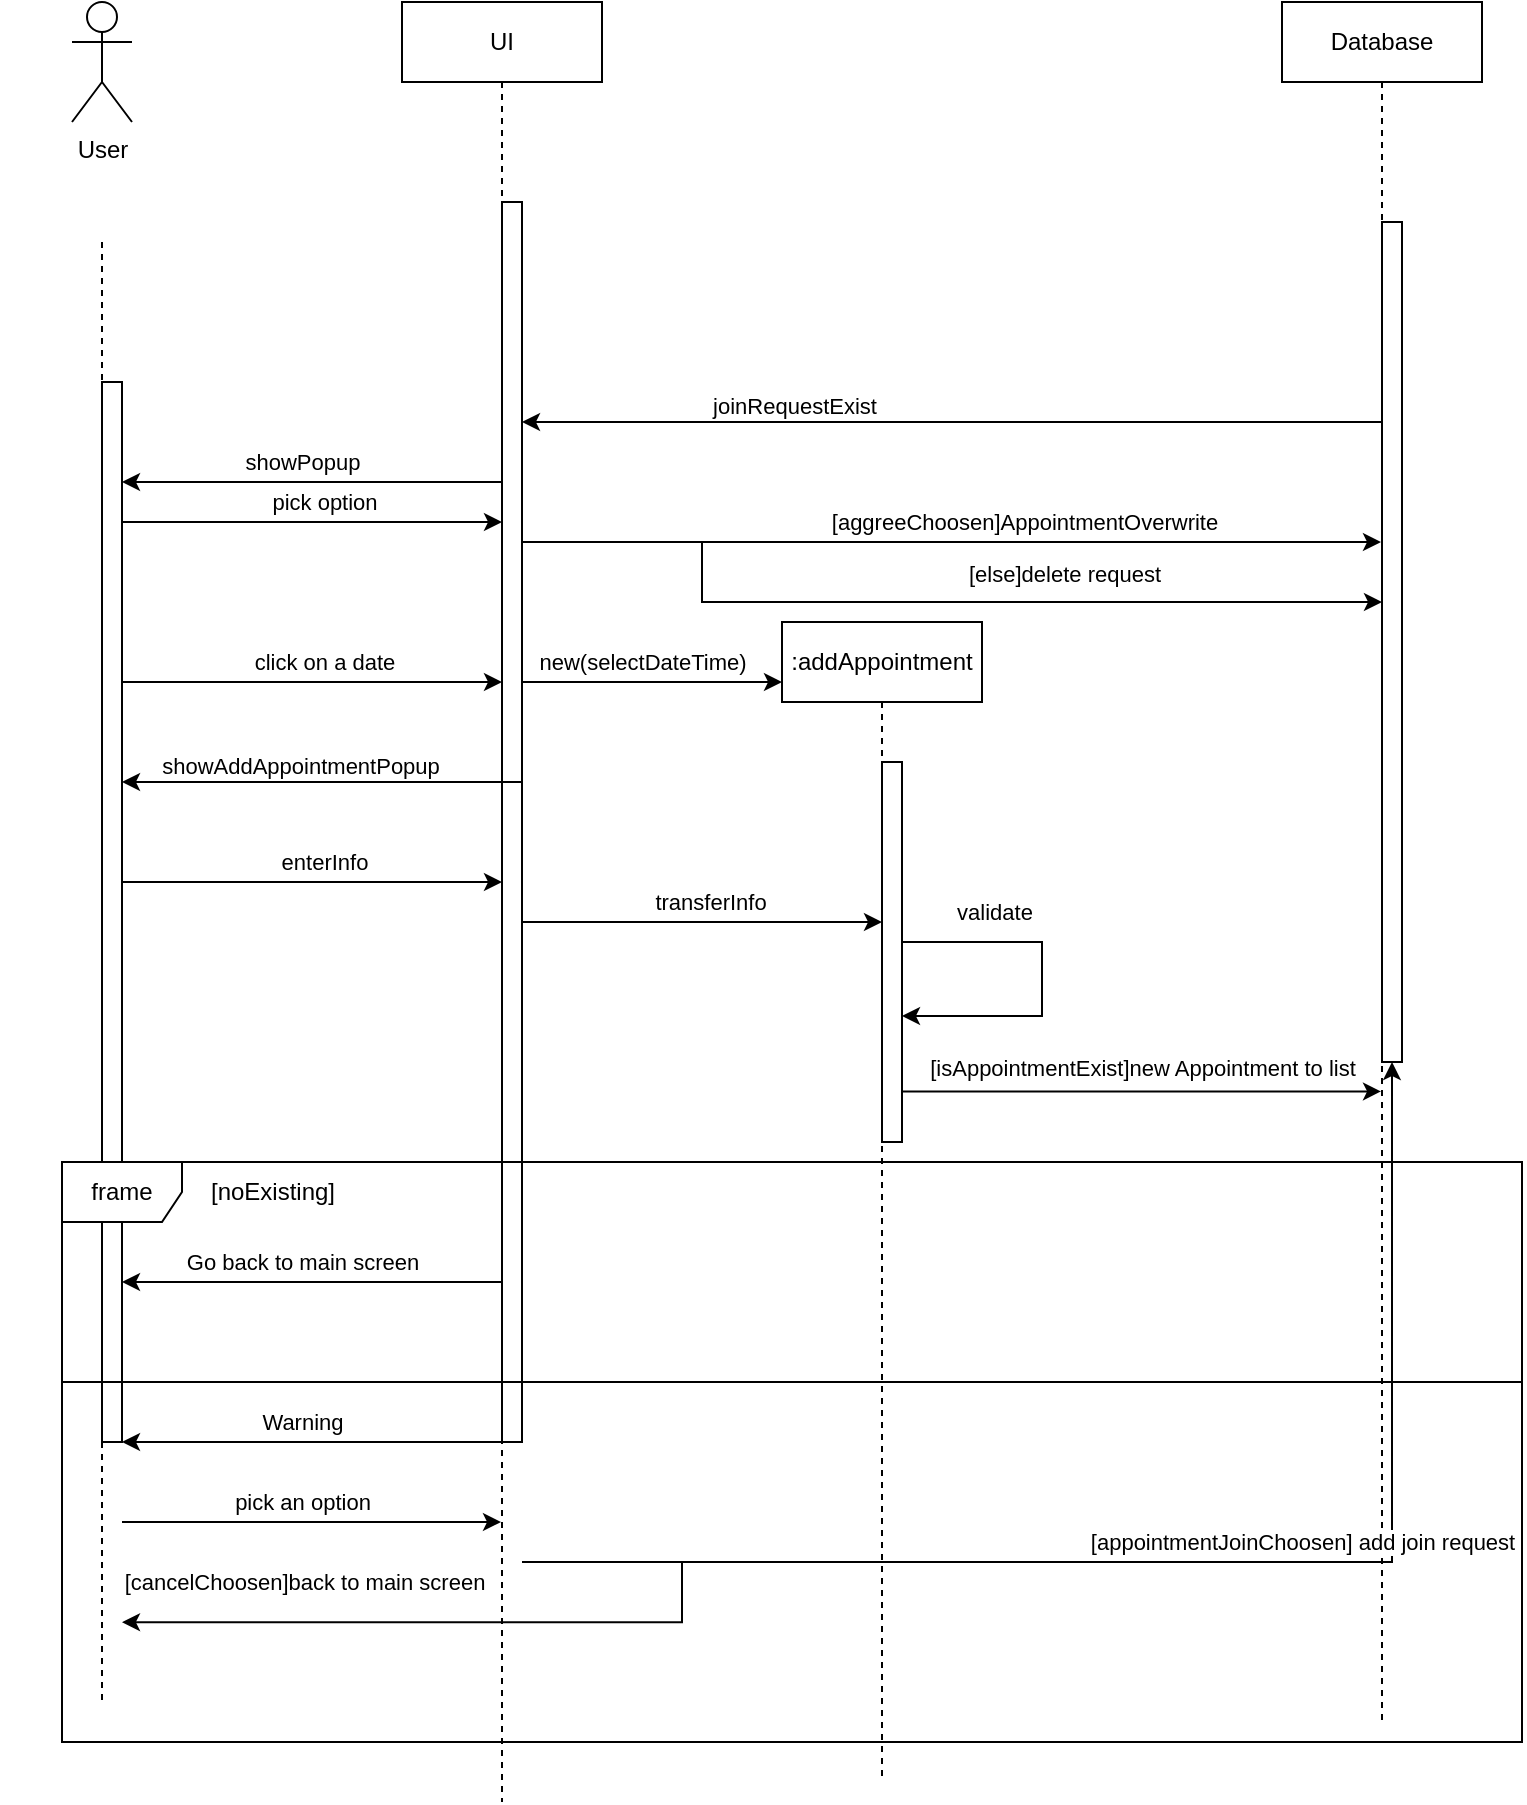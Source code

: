 <mxfile version="24.4.2" type="github">
  <diagram name="Page-1" id="2YBvvXClWsGukQMizWep">
    <mxGraphModel dx="1984" dy="2228" grid="1" gridSize="10" guides="1" tooltips="1" connect="1" arrows="1" fold="1" page="1" pageScale="1" pageWidth="850" pageHeight="1100" math="0" shadow="0">
      <root>
        <mxCell id="0" />
        <mxCell id="1" parent="0" />
        <mxCell id="aM9ryv3xv72pqoxQDRHE-1" value="" style="shape=umlLifeline;perimeter=lifelinePerimeter;whiteSpace=wrap;html=1;container=0;dropTarget=0;collapsible=0;recursiveResize=0;outlineConnect=0;portConstraint=eastwest;newEdgeStyle={&quot;edgeStyle&quot;:&quot;elbowEdgeStyle&quot;,&quot;elbow&quot;:&quot;vertical&quot;,&quot;curved&quot;:0,&quot;rounded&quot;:0};size=0;" parent="1" vertex="1">
          <mxGeometry x="20" y="-60" width="100" height="730" as="geometry" />
        </mxCell>
        <mxCell id="LpX58kXiAm7gqNkwwqnl-2" value="" style="html=1;points=[];perimeter=orthogonalPerimeter;outlineConnect=0;targetShapes=umlLifeline;portConstraint=eastwest;newEdgeStyle={&quot;edgeStyle&quot;:&quot;elbowEdgeStyle&quot;,&quot;elbow&quot;:&quot;vertical&quot;,&quot;curved&quot;:0,&quot;rounded&quot;:0};" vertex="1" parent="aM9ryv3xv72pqoxQDRHE-1">
          <mxGeometry x="50" y="70" width="10" height="530" as="geometry" />
        </mxCell>
        <mxCell id="aM9ryv3xv72pqoxQDRHE-5" value="UI" style="shape=umlLifeline;perimeter=lifelinePerimeter;whiteSpace=wrap;html=1;container=0;dropTarget=0;collapsible=0;recursiveResize=0;outlineConnect=0;portConstraint=eastwest;newEdgeStyle={&quot;edgeStyle&quot;:&quot;elbowEdgeStyle&quot;,&quot;elbow&quot;:&quot;vertical&quot;,&quot;curved&quot;:0,&quot;rounded&quot;:0};" parent="1" vertex="1">
          <mxGeometry x="220" y="-180" width="100" height="900" as="geometry" />
        </mxCell>
        <mxCell id="LpX58kXiAm7gqNkwwqnl-4" value="" style="html=1;points=[];perimeter=orthogonalPerimeter;outlineConnect=0;targetShapes=umlLifeline;portConstraint=eastwest;newEdgeStyle={&quot;edgeStyle&quot;:&quot;elbowEdgeStyle&quot;,&quot;elbow&quot;:&quot;vertical&quot;,&quot;curved&quot;:0,&quot;rounded&quot;:0};" vertex="1" parent="aM9ryv3xv72pqoxQDRHE-5">
          <mxGeometry x="50" y="100" width="10" height="620" as="geometry" />
        </mxCell>
        <mxCell id="LpX58kXiAm7gqNkwwqnl-1" value="User" style="shape=umlActor;verticalLabelPosition=bottom;verticalAlign=top;html=1;outlineConnect=0;" vertex="1" parent="1">
          <mxGeometry x="55" y="-180" width="30" height="60" as="geometry" />
        </mxCell>
        <mxCell id="LpX58kXiAm7gqNkwwqnl-5" value="" style="endArrow=classic;html=1;rounded=0;" edge="1" parent="1">
          <mxGeometry width="50" height="50" relative="1" as="geometry">
            <mxPoint x="80" y="160.0" as="sourcePoint" />
            <mxPoint x="270" y="160.0" as="targetPoint" />
          </mxGeometry>
        </mxCell>
        <mxCell id="LpX58kXiAm7gqNkwwqnl-12" value="click on a date" style="edgeLabel;html=1;align=center;verticalAlign=middle;resizable=0;points=[];" vertex="1" connectable="0" parent="LpX58kXiAm7gqNkwwqnl-5">
          <mxGeometry x="0.257" y="2" relative="1" as="geometry">
            <mxPoint x="-19" y="-8" as="offset" />
          </mxGeometry>
        </mxCell>
        <mxCell id="LpX58kXiAm7gqNkwwqnl-6" value=":addAppointment" style="shape=umlLifeline;perimeter=lifelinePerimeter;whiteSpace=wrap;html=1;container=0;dropTarget=0;collapsible=0;recursiveResize=0;outlineConnect=0;portConstraint=eastwest;newEdgeStyle={&quot;edgeStyle&quot;:&quot;elbowEdgeStyle&quot;,&quot;elbow&quot;:&quot;vertical&quot;,&quot;curved&quot;:0,&quot;rounded&quot;:0};" vertex="1" parent="1">
          <mxGeometry x="410" y="130" width="100" height="580" as="geometry" />
        </mxCell>
        <mxCell id="LpX58kXiAm7gqNkwwqnl-7" value="" style="html=1;points=[];perimeter=orthogonalPerimeter;outlineConnect=0;targetShapes=umlLifeline;portConstraint=eastwest;newEdgeStyle={&quot;edgeStyle&quot;:&quot;elbowEdgeStyle&quot;,&quot;elbow&quot;:&quot;vertical&quot;,&quot;curved&quot;:0,&quot;rounded&quot;:0};" vertex="1" parent="LpX58kXiAm7gqNkwwqnl-6">
          <mxGeometry x="50" y="70" width="10" height="190" as="geometry" />
        </mxCell>
        <mxCell id="LpX58kXiAm7gqNkwwqnl-8" value="Database" style="shape=umlLifeline;perimeter=lifelinePerimeter;whiteSpace=wrap;html=1;container=0;dropTarget=0;collapsible=0;recursiveResize=0;outlineConnect=0;portConstraint=eastwest;newEdgeStyle={&quot;edgeStyle&quot;:&quot;elbowEdgeStyle&quot;,&quot;elbow&quot;:&quot;vertical&quot;,&quot;curved&quot;:0,&quot;rounded&quot;:0};" vertex="1" parent="1">
          <mxGeometry x="660" y="-180" width="100" height="860" as="geometry" />
        </mxCell>
        <mxCell id="LpX58kXiAm7gqNkwwqnl-9" value="" style="html=1;points=[];perimeter=orthogonalPerimeter;outlineConnect=0;targetShapes=umlLifeline;portConstraint=eastwest;newEdgeStyle={&quot;edgeStyle&quot;:&quot;elbowEdgeStyle&quot;,&quot;elbow&quot;:&quot;vertical&quot;,&quot;curved&quot;:0,&quot;rounded&quot;:0};" vertex="1" parent="LpX58kXiAm7gqNkwwqnl-8">
          <mxGeometry x="50" y="110" width="10" height="420" as="geometry" />
        </mxCell>
        <mxCell id="LpX58kXiAm7gqNkwwqnl-10" value="" style="endArrow=classic;html=1;rounded=0;" edge="1" parent="1">
          <mxGeometry width="50" height="50" relative="1" as="geometry">
            <mxPoint x="280" y="160.0" as="sourcePoint" />
            <mxPoint x="410" y="160" as="targetPoint" />
          </mxGeometry>
        </mxCell>
        <mxCell id="LpX58kXiAm7gqNkwwqnl-11" value="new(selectDateTime)" style="edgeLabel;html=1;align=center;verticalAlign=middle;resizable=0;points=[];" vertex="1" connectable="0" parent="LpX58kXiAm7gqNkwwqnl-10">
          <mxGeometry x="0.265" y="1" relative="1" as="geometry">
            <mxPoint x="-22" y="-9" as="offset" />
          </mxGeometry>
        </mxCell>
        <mxCell id="LpX58kXiAm7gqNkwwqnl-13" value="" style="endArrow=classic;html=1;rounded=0;" edge="1" parent="1">
          <mxGeometry width="50" height="50" relative="1" as="geometry">
            <mxPoint x="279.63" y="210.0" as="sourcePoint" />
            <mxPoint x="80.001" y="210.0" as="targetPoint" />
          </mxGeometry>
        </mxCell>
        <mxCell id="LpX58kXiAm7gqNkwwqnl-14" value="showAddAppointmentPopup" style="edgeLabel;html=1;align=center;verticalAlign=middle;resizable=0;points=[];" vertex="1" connectable="0" parent="LpX58kXiAm7gqNkwwqnl-13">
          <mxGeometry x="0.265" y="1" relative="1" as="geometry">
            <mxPoint x="16" y="-9" as="offset" />
          </mxGeometry>
        </mxCell>
        <mxCell id="LpX58kXiAm7gqNkwwqnl-15" value="" style="endArrow=classic;html=1;rounded=0;" edge="1" parent="1">
          <mxGeometry width="50" height="50" relative="1" as="geometry">
            <mxPoint x="80" y="260.0" as="sourcePoint" />
            <mxPoint x="270" y="260.0" as="targetPoint" />
          </mxGeometry>
        </mxCell>
        <mxCell id="LpX58kXiAm7gqNkwwqnl-16" value="enterInfo" style="edgeLabel;html=1;align=center;verticalAlign=middle;resizable=0;points=[];" vertex="1" connectable="0" parent="LpX58kXiAm7gqNkwwqnl-15">
          <mxGeometry x="0.257" y="2" relative="1" as="geometry">
            <mxPoint x="-19" y="-8" as="offset" />
          </mxGeometry>
        </mxCell>
        <mxCell id="LpX58kXiAm7gqNkwwqnl-17" value="" style="endArrow=classic;html=1;rounded=0;" edge="1" parent="1">
          <mxGeometry width="50" height="50" relative="1" as="geometry">
            <mxPoint x="280" y="280.0" as="sourcePoint" />
            <mxPoint x="460" y="280" as="targetPoint" />
          </mxGeometry>
        </mxCell>
        <mxCell id="LpX58kXiAm7gqNkwwqnl-18" value="transferInfo" style="edgeLabel;html=1;align=center;verticalAlign=middle;resizable=0;points=[];" vertex="1" connectable="0" parent="LpX58kXiAm7gqNkwwqnl-17">
          <mxGeometry x="0.257" y="2" relative="1" as="geometry">
            <mxPoint x="-19" y="-8" as="offset" />
          </mxGeometry>
        </mxCell>
        <mxCell id="LpX58kXiAm7gqNkwwqnl-25" value="frame" style="shape=umlFrame;whiteSpace=wrap;html=1;pointerEvents=0;" vertex="1" parent="1">
          <mxGeometry x="50" y="400" width="730" height="290" as="geometry" />
        </mxCell>
        <mxCell id="LpX58kXiAm7gqNkwwqnl-26" value="" style="endArrow=none;html=1;rounded=0;" edge="1" parent="1">
          <mxGeometry width="50" height="50" relative="1" as="geometry">
            <mxPoint x="780" y="510" as="sourcePoint" />
            <mxPoint x="50" y="510" as="targetPoint" />
          </mxGeometry>
        </mxCell>
        <mxCell id="LpX58kXiAm7gqNkwwqnl-27" value="[noExisting]" style="text;html=1;align=center;verticalAlign=middle;resizable=0;points=[];autosize=1;strokeColor=none;fillColor=none;" vertex="1" parent="1">
          <mxGeometry x="110" y="400" width="90" height="30" as="geometry" />
        </mxCell>
        <mxCell id="LpX58kXiAm7gqNkwwqnl-28" style="edgeStyle=elbowEdgeStyle;rounded=0;orthogonalLoop=1;jettySize=auto;html=1;elbow=vertical;curved=0;" edge="1" parent="1">
          <mxGeometry relative="1" as="geometry">
            <mxPoint x="470" y="364.794" as="sourcePoint" />
            <mxPoint x="709.5" y="364.71" as="targetPoint" />
            <Array as="points">
              <mxPoint x="440" y="364.71" />
            </Array>
          </mxGeometry>
        </mxCell>
        <mxCell id="LpX58kXiAm7gqNkwwqnl-29" value="[isAppointmentExist]new Appointment to list" style="edgeLabel;html=1;align=center;verticalAlign=middle;resizable=0;points=[];" vertex="1" connectable="0" parent="LpX58kXiAm7gqNkwwqnl-28">
          <mxGeometry x="0.512" y="2" relative="1" as="geometry">
            <mxPoint x="-61" y="-10" as="offset" />
          </mxGeometry>
        </mxCell>
        <mxCell id="LpX58kXiAm7gqNkwwqnl-21" style="edgeStyle=elbowEdgeStyle;rounded=0;orthogonalLoop=1;jettySize=auto;html=1;elbow=horizontal;curved=0;" edge="1" parent="1">
          <mxGeometry relative="1" as="geometry">
            <mxPoint x="470.0" y="290" as="sourcePoint" />
            <mxPoint x="470" y="327" as="targetPoint" />
            <Array as="points">
              <mxPoint x="540" y="330" />
            </Array>
          </mxGeometry>
        </mxCell>
        <mxCell id="LpX58kXiAm7gqNkwwqnl-24" value="validate" style="edgeLabel;html=1;align=center;verticalAlign=middle;resizable=0;points=[];" vertex="1" connectable="0" parent="LpX58kXiAm7gqNkwwqnl-21">
          <mxGeometry x="-0.327" y="-1" relative="1" as="geometry">
            <mxPoint x="-14" y="-16" as="offset" />
          </mxGeometry>
        </mxCell>
        <mxCell id="LpX58kXiAm7gqNkwwqnl-33" value="" style="edgeStyle=elbowEdgeStyle;rounded=0;orthogonalLoop=1;jettySize=auto;html=1;elbow=vertical;curved=0;" edge="1" parent="1" source="LpX58kXiAm7gqNkwwqnl-4" target="LpX58kXiAm7gqNkwwqnl-2">
          <mxGeometry relative="1" as="geometry">
            <Array as="points">
              <mxPoint x="250" y="460" />
            </Array>
          </mxGeometry>
        </mxCell>
        <mxCell id="LpX58kXiAm7gqNkwwqnl-34" value="Go back to main screen" style="edgeLabel;html=1;align=center;verticalAlign=middle;resizable=0;points=[];" vertex="1" connectable="0" parent="LpX58kXiAm7gqNkwwqnl-33">
          <mxGeometry x="-0.38" y="4" relative="1" as="geometry">
            <mxPoint x="-41" y="-14" as="offset" />
          </mxGeometry>
        </mxCell>
        <mxCell id="LpX58kXiAm7gqNkwwqnl-35" value="" style="edgeStyle=elbowEdgeStyle;rounded=0;orthogonalLoop=1;jettySize=auto;html=1;elbow=vertical;curved=0;" edge="1" parent="1">
          <mxGeometry relative="1" as="geometry">
            <mxPoint x="270" y="540" as="sourcePoint" />
            <mxPoint x="80" y="540" as="targetPoint" />
            <Array as="points">
              <mxPoint x="250" y="540" />
            </Array>
          </mxGeometry>
        </mxCell>
        <mxCell id="LpX58kXiAm7gqNkwwqnl-36" value="Warning" style="edgeLabel;html=1;align=center;verticalAlign=middle;resizable=0;points=[];" vertex="1" connectable="0" parent="LpX58kXiAm7gqNkwwqnl-35">
          <mxGeometry x="-0.38" y="4" relative="1" as="geometry">
            <mxPoint x="-41" y="-14" as="offset" />
          </mxGeometry>
        </mxCell>
        <mxCell id="LpX58kXiAm7gqNkwwqnl-37" value="" style="edgeStyle=elbowEdgeStyle;rounded=0;orthogonalLoop=1;jettySize=auto;html=1;elbow=vertical;curved=0;" edge="1" parent="1">
          <mxGeometry relative="1" as="geometry">
            <mxPoint x="80" y="580" as="sourcePoint" />
            <mxPoint x="269.5" y="580" as="targetPoint" />
            <Array as="points">
              <mxPoint x="170" y="580" />
            </Array>
          </mxGeometry>
        </mxCell>
        <mxCell id="LpX58kXiAm7gqNkwwqnl-38" value="pick an option" style="edgeLabel;html=1;align=center;verticalAlign=middle;resizable=0;points=[];" vertex="1" connectable="0" parent="LpX58kXiAm7gqNkwwqnl-37">
          <mxGeometry x="-0.38" y="4" relative="1" as="geometry">
            <mxPoint x="31" y="-6" as="offset" />
          </mxGeometry>
        </mxCell>
        <mxCell id="LpX58kXiAm7gqNkwwqnl-39" value="" style="edgeStyle=elbowEdgeStyle;rounded=0;orthogonalLoop=1;jettySize=auto;html=1;elbow=vertical;curved=0;" edge="1" parent="1" target="LpX58kXiAm7gqNkwwqnl-9">
          <mxGeometry relative="1" as="geometry">
            <mxPoint x="280" y="600" as="sourcePoint" />
            <mxPoint x="459.5" y="600" as="targetPoint" />
            <Array as="points">
              <mxPoint x="360" y="600" />
            </Array>
          </mxGeometry>
        </mxCell>
        <mxCell id="LpX58kXiAm7gqNkwwqnl-40" value="[appointmentJoinChoosen] add join request" style="edgeLabel;html=1;align=center;verticalAlign=middle;resizable=0;points=[];" vertex="1" connectable="0" parent="LpX58kXiAm7gqNkwwqnl-39">
          <mxGeometry x="-0.38" y="4" relative="1" as="geometry">
            <mxPoint x="177" y="-6" as="offset" />
          </mxGeometry>
        </mxCell>
        <mxCell id="LpX58kXiAm7gqNkwwqnl-41" value="" style="edgeStyle=elbowEdgeStyle;rounded=0;orthogonalLoop=1;jettySize=auto;html=1;elbow=vertical;curved=0;entryX=1;entryY=0.981;entryDx=0;entryDy=0;entryPerimeter=0;" edge="1" parent="1">
          <mxGeometry relative="1" as="geometry">
            <mxPoint x="360" y="600" as="sourcePoint" />
            <mxPoint x="80" y="630.0" as="targetPoint" />
            <Array as="points">
              <mxPoint x="180" y="630.07" />
            </Array>
          </mxGeometry>
        </mxCell>
        <mxCell id="LpX58kXiAm7gqNkwwqnl-42" value="[cancelChoosen]back to main screen" style="edgeLabel;html=1;align=center;verticalAlign=middle;resizable=0;points=[];" vertex="1" connectable="0" parent="LpX58kXiAm7gqNkwwqnl-41">
          <mxGeometry x="-0.38" y="4" relative="1" as="geometry">
            <mxPoint x="-123" y="-24" as="offset" />
          </mxGeometry>
        </mxCell>
        <mxCell id="LpX58kXiAm7gqNkwwqnl-43" value="" style="endArrow=classic;html=1;rounded=0;" edge="1" parent="1">
          <mxGeometry width="50" height="50" relative="1" as="geometry">
            <mxPoint x="709.5" y="30" as="sourcePoint" />
            <mxPoint x="280" y="30" as="targetPoint" />
          </mxGeometry>
        </mxCell>
        <mxCell id="LpX58kXiAm7gqNkwwqnl-44" value="joinRequestExist" style="edgeLabel;html=1;align=center;verticalAlign=middle;resizable=0;points=[];" vertex="1" connectable="0" parent="LpX58kXiAm7gqNkwwqnl-43">
          <mxGeometry x="0.265" y="1" relative="1" as="geometry">
            <mxPoint x="-22" y="-9" as="offset" />
          </mxGeometry>
        </mxCell>
        <mxCell id="LpX58kXiAm7gqNkwwqnl-45" value="" style="endArrow=classic;html=1;rounded=0;" edge="1" parent="1">
          <mxGeometry width="50" height="50" relative="1" as="geometry">
            <mxPoint x="270" y="60.0" as="sourcePoint" />
            <mxPoint x="80" y="60.0" as="targetPoint" />
          </mxGeometry>
        </mxCell>
        <mxCell id="LpX58kXiAm7gqNkwwqnl-46" value="showPopup" style="edgeLabel;html=1;align=center;verticalAlign=middle;resizable=0;points=[];" vertex="1" connectable="0" parent="LpX58kXiAm7gqNkwwqnl-45">
          <mxGeometry x="0.257" y="2" relative="1" as="geometry">
            <mxPoint x="19" y="-12" as="offset" />
          </mxGeometry>
        </mxCell>
        <mxCell id="LpX58kXiAm7gqNkwwqnl-47" value="" style="endArrow=classic;html=1;rounded=0;" edge="1" parent="1">
          <mxGeometry width="50" height="50" relative="1" as="geometry">
            <mxPoint x="80" y="80.0" as="sourcePoint" />
            <mxPoint x="270" y="80.0" as="targetPoint" />
          </mxGeometry>
        </mxCell>
        <mxCell id="LpX58kXiAm7gqNkwwqnl-48" value="pick option" style="edgeLabel;html=1;align=center;verticalAlign=middle;resizable=0;points=[];" vertex="1" connectable="0" parent="LpX58kXiAm7gqNkwwqnl-47">
          <mxGeometry x="0.257" y="2" relative="1" as="geometry">
            <mxPoint x="-19" y="-8" as="offset" />
          </mxGeometry>
        </mxCell>
        <mxCell id="LpX58kXiAm7gqNkwwqnl-49" value="" style="endArrow=classic;html=1;rounded=0;" edge="1" parent="1" target="LpX58kXiAm7gqNkwwqnl-8">
          <mxGeometry width="50" height="50" relative="1" as="geometry">
            <mxPoint x="280" y="90.0" as="sourcePoint" />
            <mxPoint x="470" y="90.0" as="targetPoint" />
          </mxGeometry>
        </mxCell>
        <mxCell id="LpX58kXiAm7gqNkwwqnl-50" value="[aggreeChoosen]AppointmentOverwrite" style="edgeLabel;html=1;align=center;verticalAlign=middle;resizable=0;points=[];" vertex="1" connectable="0" parent="LpX58kXiAm7gqNkwwqnl-49">
          <mxGeometry x="0.257" y="2" relative="1" as="geometry">
            <mxPoint x="-19" y="-8" as="offset" />
          </mxGeometry>
        </mxCell>
        <mxCell id="LpX58kXiAm7gqNkwwqnl-51" value="" style="endArrow=classic;html=1;rounded=0;" edge="1" parent="1" target="LpX58kXiAm7gqNkwwqnl-9">
          <mxGeometry width="50" height="50" relative="1" as="geometry">
            <mxPoint x="370" y="90" as="sourcePoint" />
            <mxPoint x="769" y="110.0" as="targetPoint" />
            <Array as="points">
              <mxPoint x="370" y="120" />
            </Array>
          </mxGeometry>
        </mxCell>
        <mxCell id="LpX58kXiAm7gqNkwwqnl-52" value="[else]delete request" style="edgeLabel;html=1;align=center;verticalAlign=middle;resizable=0;points=[];" vertex="1" connectable="0" parent="LpX58kXiAm7gqNkwwqnl-51">
          <mxGeometry x="0.257" y="2" relative="1" as="geometry">
            <mxPoint x="-22" y="-12" as="offset" />
          </mxGeometry>
        </mxCell>
      </root>
    </mxGraphModel>
  </diagram>
</mxfile>
